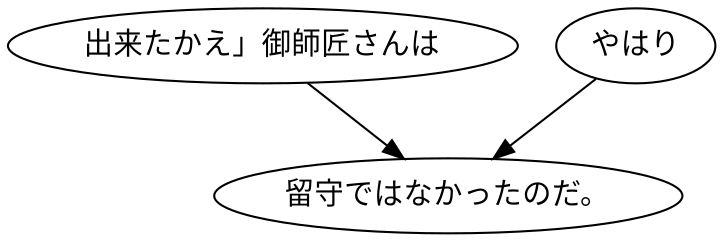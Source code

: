 digraph graph1266 {
	node0 [label="出来たかえ」御師匠さんは"];
	node1 [label="やはり"];
	node2 [label="留守ではなかったのだ。"];
	node0 -> node2;
	node1 -> node2;
}
